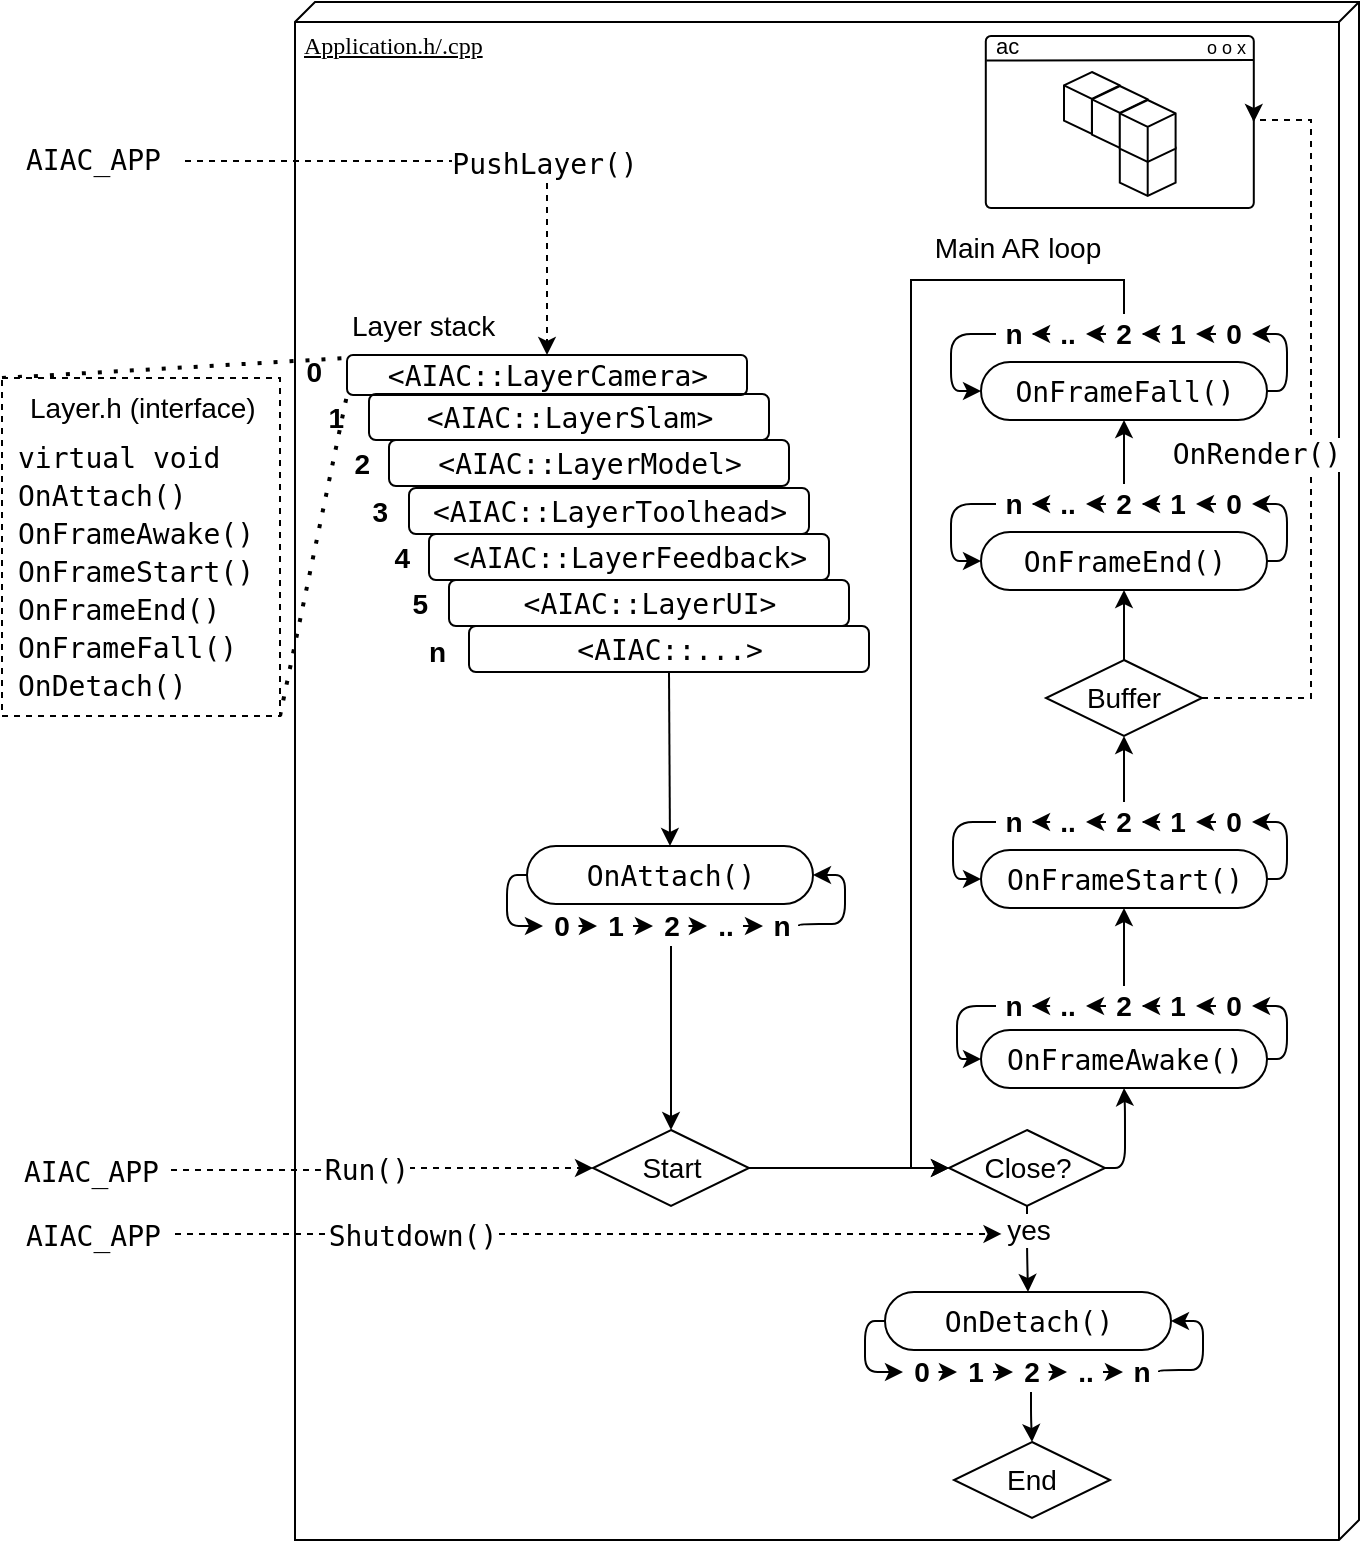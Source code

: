 <mxfile scale="1.5" border="0">
    <diagram name="Page-1" id="5f0bae14-7c28-e335-631c-24af17079c00">
        <mxGraphModel dx="451" dy="1039" grid="0" gridSize="10" guides="1" tooltips="1" connect="1" arrows="1" fold="1" page="1" pageScale="1" pageWidth="1100" pageHeight="850" background="none" math="0" shadow="0">
            <root>
                <mxCell id="0"/>
                <mxCell id="1" parent="0"/>
                <mxCell id="277" value="Application.h/.cpp" style="verticalAlign=top;align=left;spacingTop=8;spacingLeft=2;spacingRight=12;shape=cube;size=10;direction=south;fontStyle=4;html=1;rounded=0;shadow=0;comic=0;labelBackgroundColor=none;strokeWidth=1;fontFamily=Verdana;fontSize=12;fillColor=none;fontColor=default;" vertex="1" parent="1">
                    <mxGeometry x="171.5" y="30" width="532" height="769" as="geometry"/>
                </mxCell>
                <mxCell id="9" value="&lt;div style=&quot;font-family: &amp;quot;Droid Sans Mono&amp;quot;, &amp;quot;monospace&amp;quot;, monospace, &amp;quot;UbuntuMono Nerd Font&amp;quot;, Consolas, &amp;quot;Courier New&amp;quot;, monospace; font-weight: normal; font-size: 14px; line-height: 19px;&quot;&gt;&lt;div style=&quot;&quot;&gt;&lt;span style=&quot;&quot;&gt;AIAC_APP&lt;/span&gt;&lt;/div&gt;&lt;/div&gt;" style="text;whiteSpace=wrap;html=1;fontColor=default;" parent="1" vertex="1">
                    <mxGeometry x="34.5" y="93" width="82" height="33" as="geometry"/>
                </mxCell>
                <mxCell id="11" value="&lt;div style=&quot;font-family: &amp;quot;Droid Sans Mono&amp;quot;, &amp;quot;monospace&amp;quot;, monospace, &amp;quot;UbuntuMono Nerd Font&amp;quot;, Consolas, &amp;quot;Courier New&amp;quot;, monospace; font-weight: normal; font-size: 14px; line-height: 19px;&quot;&gt;&lt;div style=&quot;&quot;&gt;&lt;span style=&quot;&quot;&gt;AIAC_APP&lt;/span&gt;&lt;br&gt;&lt;/div&gt;&lt;/div&gt;" style="text;whiteSpace=wrap;html=1;fontColor=default;" parent="1" vertex="1">
                    <mxGeometry x="33.5" y="599" width="76" height="30" as="geometry"/>
                </mxCell>
                <mxCell id="42" style="edgeStyle=orthogonalEdgeStyle;rounded=0;orthogonalLoop=1;jettySize=auto;html=1;fontFamily=Helvetica;dashed=1;entryX=0.5;entryY=0;entryDx=0;entryDy=0;exitX=1;exitY=0.5;exitDx=0;exitDy=0;fontColor=default;" parent="1" source="9" target="Yd_eNHJwnQrQ7IlIZhB5-1" edge="1">
                    <mxGeometry relative="1" as="geometry">
                        <mxPoint x="244.5" y="130" as="sourcePoint"/>
                        <mxPoint x="389.5" y="178" as="targetPoint"/>
                    </mxGeometry>
                </mxCell>
                <mxCell id="43" value="&lt;span style=&quot;font-family: &amp;quot;Droid Sans Mono&amp;quot;, &amp;quot;monospace&amp;quot;, monospace, &amp;quot;UbuntuMono Nerd Font&amp;quot;, Consolas, &amp;quot;Courier New&amp;quot;, monospace; font-size: 14px; text-align: left;&quot;&gt;PushLayer()&lt;/span&gt;" style="edgeLabel;html=1;align=center;verticalAlign=middle;resizable=0;points=[];fontFamily=Helvetica;labelBackgroundColor=#FFFFFF;fontColor=#000000;" parent="42" vertex="1" connectable="0">
                    <mxGeometry x="-0.05" y="-1" relative="1" as="geometry">
                        <mxPoint x="47" as="offset"/>
                    </mxGeometry>
                </mxCell>
                <mxCell id="81" style="edgeStyle=orthogonalEdgeStyle;rounded=0;orthogonalLoop=1;jettySize=auto;html=1;fontFamily=Helvetica;dashed=1;exitX=1;exitY=0.5;exitDx=0;exitDy=0;entryX=0;entryY=0.5;entryDx=0;entryDy=0;fontColor=default;" parent="1" source="11" edge="1" target="121">
                    <mxGeometry relative="1" as="geometry">
                        <mxPoint x="236.45" y="587" as="sourcePoint"/>
                        <mxPoint x="372.5" y="615" as="targetPoint"/>
                    </mxGeometry>
                </mxCell>
                <mxCell id="82" value="&lt;span style=&quot;font-family: &amp;quot;Droid Sans Mono&amp;quot;, &amp;quot;monospace&amp;quot;, monospace, &amp;quot;UbuntuMono Nerd Font&amp;quot;, Consolas, &amp;quot;Courier New&amp;quot;, monospace; font-size: 14px; text-align: left;&quot;&gt;Run()&lt;/span&gt;" style="edgeLabel;html=1;align=center;verticalAlign=middle;resizable=0;points=[];fontFamily=Helvetica;labelBackgroundColor=#FFFFFF;fontColor=#000000;" parent="81" vertex="1" connectable="0">
                    <mxGeometry x="-0.05" y="-1" relative="1" as="geometry">
                        <mxPoint x="-3" y="-1" as="offset"/>
                    </mxGeometry>
                </mxCell>
                <mxCell id="85" value="&lt;font style=&quot;font-size: 14px;&quot;&gt;Main AR loop&lt;/font&gt;" style="text;html=1;strokeColor=none;fillColor=none;align=center;verticalAlign=middle;whiteSpace=wrap;rounded=0;fontSize=13;fontColor=default;" parent="1" vertex="1">
                    <mxGeometry x="479.5" y="136" width="106" height="33" as="geometry"/>
                </mxCell>
                <mxCell id="Yd_eNHJwnQrQ7IlIZhB5-1" value="&lt;div data-darkreader-inline-bgcolor=&quot;&quot; data-darkreader-inline-color=&quot;&quot; style=&quot;font-family: &amp;quot;Droid Sans Mono&amp;quot;, &amp;quot;monospace&amp;quot;, monospace, &amp;quot;UbuntuMono Nerd Font&amp;quot;, Consolas, &amp;quot;Courier New&amp;quot;, monospace; font-weight: normal; font-size: 14px; line-height: 19px; --darkreader-inline-color: #d7d4cf; --darkreader-inline-bgcolor: #1d2125;&quot;&gt;&lt;div style=&quot;&quot;&gt;&lt;div style=&quot;line-height: 19px;&quot;&gt;&lt;span style=&quot;&quot;&gt;&amp;lt;&lt;/span&gt;&lt;span style=&quot;&quot;&gt;AIAC&lt;/span&gt;::LayerCamera&lt;span style=&quot;&quot;&gt;&amp;gt;&lt;/span&gt;&lt;/div&gt;&lt;/div&gt;&lt;/div&gt;" style="rounded=1;whiteSpace=wrap;html=1;fillColor=none;labelBackgroundColor=none;fontColor=default;" parent="1" vertex="1">
                    <mxGeometry x="197.5" y="206.5" width="200" height="20" as="geometry"/>
                </mxCell>
                <mxCell id="3" value="&lt;div data-darkreader-inline-bgcolor=&quot;&quot; data-darkreader-inline-color=&quot;&quot; style=&quot;font-family: &amp;quot;Droid Sans Mono&amp;quot;, &amp;quot;monospace&amp;quot;, monospace, &amp;quot;UbuntuMono Nerd Font&amp;quot;, Consolas, &amp;quot;Courier New&amp;quot;, monospace; font-weight: normal; font-size: 14px; line-height: 19px; --darkreader-inline-color: #d7d4cf; --darkreader-inline-bgcolor: #1d2125;&quot;&gt;&lt;div style=&quot;&quot;&gt;&lt;div style=&quot;line-height: 19px;&quot;&gt;&lt;span style=&quot;&quot;&gt;&amp;lt;&lt;/span&gt;&lt;span style=&quot;&quot;&gt;AIAC&lt;/span&gt;::LayerSlam&lt;span style=&quot;&quot;&gt;&amp;gt;&lt;/span&gt;&lt;/div&gt;&lt;/div&gt;&lt;/div&gt;" style="rounded=1;whiteSpace=wrap;html=1;fillColor=none;labelBackgroundColor=none;fontColor=default;" parent="1" vertex="1">
                    <mxGeometry x="208.5" y="226" width="200" height="23" as="geometry"/>
                </mxCell>
                <mxCell id="4" value="&lt;div data-darkreader-inline-bgcolor=&quot;&quot; data-darkreader-inline-color=&quot;&quot; style=&quot;font-family: &amp;quot;Droid Sans Mono&amp;quot;, &amp;quot;monospace&amp;quot;, monospace, &amp;quot;UbuntuMono Nerd Font&amp;quot;, Consolas, &amp;quot;Courier New&amp;quot;, monospace; font-weight: normal; font-size: 14px; line-height: 19px; --darkreader-inline-color: #d7d4cf; --darkreader-inline-bgcolor: #1d2125;&quot;&gt;&lt;div style=&quot;&quot;&gt;&lt;div style=&quot;line-height: 19px;&quot;&gt;&lt;span style=&quot;&quot;&gt;&amp;lt;&lt;/span&gt;&lt;span style=&quot;&quot;&gt;AIAC&lt;/span&gt;::LayerModel&lt;span style=&quot;&quot;&gt;&amp;gt;&lt;/span&gt;&lt;/div&gt;&lt;/div&gt;&lt;/div&gt;" style="rounded=1;whiteSpace=wrap;html=1;fillColor=none;labelBackgroundColor=none;fontColor=default;" parent="1" vertex="1">
                    <mxGeometry x="218.5" y="249" width="200" height="23" as="geometry"/>
                </mxCell>
                <mxCell id="5" value="&lt;div data-darkreader-inline-bgcolor=&quot;&quot; data-darkreader-inline-color=&quot;&quot; style=&quot;font-family: &amp;quot;Droid Sans Mono&amp;quot;, &amp;quot;monospace&amp;quot;, monospace, &amp;quot;UbuntuMono Nerd Font&amp;quot;, Consolas, &amp;quot;Courier New&amp;quot;, monospace; font-weight: normal; font-size: 14px; line-height: 19px; --darkreader-inline-color: #d7d4cf; --darkreader-inline-bgcolor: #1d2125;&quot;&gt;&lt;div style=&quot;&quot;&gt;&lt;div style=&quot;line-height: 19px;&quot;&gt;&lt;span style=&quot;&quot;&gt;&amp;lt;&lt;/span&gt;&lt;span style=&quot;&quot;&gt;AIAC&lt;/span&gt;::LayerToolhead&lt;span style=&quot;&quot;&gt;&amp;gt;&lt;/span&gt;&lt;/div&gt;&lt;/div&gt;&lt;/div&gt;" style="rounded=1;whiteSpace=wrap;html=1;fillColor=none;labelBackgroundColor=none;fontColor=default;" parent="1" vertex="1">
                    <mxGeometry x="228.5" y="273" width="200" height="23" as="geometry"/>
                </mxCell>
                <mxCell id="6" value="&lt;div data-darkreader-inline-bgcolor=&quot;&quot; data-darkreader-inline-color=&quot;&quot; style=&quot;font-family: &amp;quot;Droid Sans Mono&amp;quot;, &amp;quot;monospace&amp;quot;, monospace, &amp;quot;UbuntuMono Nerd Font&amp;quot;, Consolas, &amp;quot;Courier New&amp;quot;, monospace; font-weight: normal; font-size: 14px; line-height: 19px; --darkreader-inline-color: #d7d4cf; --darkreader-inline-bgcolor: #1d2125;&quot;&gt;&lt;div style=&quot;&quot;&gt;&lt;div style=&quot;line-height: 19px;&quot;&gt;&lt;span style=&quot;&quot;&gt;&amp;lt;&lt;/span&gt;&lt;span style=&quot;&quot;&gt;AIAC&lt;/span&gt;::LayerFeedback&lt;span style=&quot;&quot;&gt;&amp;gt;&lt;/span&gt;&lt;/div&gt;&lt;/div&gt;&lt;/div&gt;" style="rounded=1;whiteSpace=wrap;html=1;fillColor=none;labelBackgroundColor=none;fontColor=default;" parent="1" vertex="1">
                    <mxGeometry x="238.5" y="296" width="200" height="23" as="geometry"/>
                </mxCell>
                <mxCell id="7" value="&lt;div data-darkreader-inline-bgcolor=&quot;&quot; data-darkreader-inline-color=&quot;&quot; style=&quot;font-family: &amp;quot;Droid Sans Mono&amp;quot;, &amp;quot;monospace&amp;quot;, monospace, &amp;quot;UbuntuMono Nerd Font&amp;quot;, Consolas, &amp;quot;Courier New&amp;quot;, monospace; font-weight: normal; font-size: 14px; line-height: 19px; --darkreader-inline-color: #d7d4cf; --darkreader-inline-bgcolor: #1d2125;&quot;&gt;&lt;div style=&quot;&quot;&gt;&lt;div style=&quot;line-height: 19px;&quot;&gt;&lt;span style=&quot;&quot;&gt;&amp;lt;&lt;/span&gt;&lt;span style=&quot;&quot;&gt;AIAC&lt;/span&gt;::LayerUI&lt;span style=&quot;&quot;&gt;&amp;gt;&lt;/span&gt;&lt;/div&gt;&lt;/div&gt;&lt;/div&gt;" style="rounded=1;whiteSpace=wrap;html=1;fillColor=none;labelBackgroundColor=none;fontColor=default;" parent="1" vertex="1">
                    <mxGeometry x="248.5" y="319" width="200" height="23" as="geometry"/>
                </mxCell>
                <mxCell id="8" value="&lt;div data-darkreader-inline-bgcolor=&quot;&quot; data-darkreader-inline-color=&quot;&quot; style=&quot;font-family: &amp;quot;Droid Sans Mono&amp;quot;, &amp;quot;monospace&amp;quot;, monospace, &amp;quot;UbuntuMono Nerd Font&amp;quot;, Consolas, &amp;quot;Courier New&amp;quot;, monospace; font-weight: normal; font-size: 14px; line-height: 19px; --darkreader-inline-color: #d7d4cf; --darkreader-inline-bgcolor: #1d2125;&quot;&gt;&lt;div style=&quot;&quot;&gt;&lt;div style=&quot;line-height: 19px;&quot;&gt;&lt;span style=&quot;&quot;&gt;&amp;lt;&lt;/span&gt;&lt;span style=&quot;&quot;&gt;AIAC&lt;/span&gt;::...&lt;span style=&quot;&quot;&gt;&amp;gt;&lt;/span&gt;&lt;/div&gt;&lt;/div&gt;&lt;/div&gt;" style="rounded=1;whiteSpace=wrap;html=1;fillColor=none;labelBackgroundColor=none;fontColor=default;" parent="1" vertex="1">
                    <mxGeometry x="258.5" y="342" width="200" height="23" as="geometry"/>
                </mxCell>
                <mxCell id="92" value="" style="group;fontColor=default;" parent="1" vertex="1" connectable="0">
                    <mxGeometry x="516.9" y="45" width="140.6" height="88" as="geometry"/>
                </mxCell>
                <mxCell id="30" value="" style="rounded=1;whiteSpace=wrap;html=1;arcSize=3;fillColor=none;container=0;fontColor=default;" parent="92" vertex="1">
                    <mxGeometry y="2" width="134" height="86" as="geometry"/>
                </mxCell>
                <mxCell id="31" value="&lt;span style=&quot;font-weight: normal;&quot;&gt;&lt;font style=&quot;font-size: 9px;&quot;&gt;&amp;nbsp;o o x&lt;/font&gt;&lt;/span&gt;" style="text;html=1;strokeColor=none;fillColor=none;align=left;verticalAlign=middle;whiteSpace=wrap;rounded=0;fontSize=10;container=0;fontStyle=1;fontColor=default;" parent="92" vertex="1">
                    <mxGeometry x="106" y="1" width="34.6" height="12" as="geometry"/>
                </mxCell>
                <mxCell id="36" value="&lt;font style=&quot;font-size: 11px;&quot;&gt;ac&lt;/font&gt;" style="text;html=1;strokeColor=none;fillColor=none;align=left;verticalAlign=middle;whiteSpace=wrap;rounded=0;fontSize=12;container=0;fontColor=default;" parent="92" vertex="1">
                    <mxGeometry x="3" width="60" height="13" as="geometry"/>
                </mxCell>
                <mxCell id="88" value="" style="group;fontColor=default;" parent="92" vertex="1" connectable="0">
                    <mxGeometry x="39.1" y="20" width="55.8" height="62" as="geometry"/>
                </mxCell>
                <mxCell id="32" value="" style="html=1;whiteSpace=wrap;shape=isoCube2;backgroundOutline=1;isoAngle=15;fontSize=11;container=0;fontColor=default;" parent="88" vertex="1">
                    <mxGeometry width="27.9" height="31" as="geometry"/>
                </mxCell>
                <mxCell id="33" value="" style="html=1;whiteSpace=wrap;shape=isoCube2;backgroundOutline=1;isoAngle=15;fontSize=11;container=0;fontColor=default;" parent="88" vertex="1">
                    <mxGeometry x="27.9" y="31" width="27.9" height="31" as="geometry"/>
                </mxCell>
                <mxCell id="35" value="" style="html=1;whiteSpace=wrap;shape=isoCube2;backgroundOutline=1;isoAngle=15;fontSize=11;container=0;fontColor=default;" parent="88" vertex="1">
                    <mxGeometry x="14" y="7" width="27.9" height="31" as="geometry"/>
                </mxCell>
                <mxCell id="34" value="" style="html=1;whiteSpace=wrap;shape=isoCube2;backgroundOutline=1;isoAngle=15;fontSize=11;container=0;fontColor=default;" parent="88" vertex="1">
                    <mxGeometry x="27.9" y="14" width="27.9" height="31" as="geometry"/>
                </mxCell>
                <mxCell id="89" value="" style="endArrow=none;html=1;fontSize=14;fontColor=default;curved=1;entryX=0.002;entryY=0.131;entryDx=0;entryDy=0;entryPerimeter=0;" parent="92" edge="1">
                    <mxGeometry width="50" height="50" relative="1" as="geometry">
                        <mxPoint x="134" y="14" as="sourcePoint"/>
                        <mxPoint x="0.268" y="14.266" as="targetPoint"/>
                    </mxGeometry>
                </mxCell>
                <mxCell id="93" style="edgeStyle=orthogonalEdgeStyle;rounded=0;orthogonalLoop=1;jettySize=auto;html=1;fontFamily=Helvetica;dashed=1;entryX=1;entryY=0.5;entryDx=0;entryDy=0;exitX=1;exitY=0.5;exitDx=0;exitDy=0;fontColor=default;" parent="1" target="30" edge="1" source="201">
                    <mxGeometry relative="1" as="geometry">
                        <mxPoint x="627.5" y="400" as="sourcePoint"/>
                        <mxPoint x="494.9" y="46" as="targetPoint"/>
                        <Array as="points">
                            <mxPoint x="679.5" y="378"/>
                            <mxPoint x="679.5" y="89"/>
                        </Array>
                    </mxGeometry>
                </mxCell>
                <mxCell id="94" value="&lt;span style=&quot;font-family: &amp;quot;Droid Sans Mono&amp;quot;, &amp;quot;monospace&amp;quot;, monospace, &amp;quot;UbuntuMono Nerd Font&amp;quot;, Consolas, &amp;quot;Courier New&amp;quot;, monospace; font-size: 14px; text-align: left;&quot;&gt;OnRender()&lt;/span&gt;" style="edgeLabel;html=1;align=center;verticalAlign=middle;resizable=0;points=[];fontFamily=Helvetica;labelBackgroundColor=#FFFFFF;fontColor=#000000;" parent="93" vertex="1" connectable="0">
                    <mxGeometry x="-0.05" y="-1" relative="1" as="geometry">
                        <mxPoint x="-29" as="offset"/>
                    </mxGeometry>
                </mxCell>
                <mxCell id="95" value="&lt;font style=&quot;font-size: 14px;&quot;&gt;Layer stack&lt;/font&gt;" style="text;html=1;strokeColor=none;fillColor=none;align=left;verticalAlign=middle;whiteSpace=wrap;rounded=0;fontSize=13;fontColor=default;" parent="1" vertex="1">
                    <mxGeometry x="197.5" y="175" width="116" height="33" as="geometry"/>
                </mxCell>
                <mxCell id="105" style="edgeStyle=orthogonalEdgeStyle;rounded=0;orthogonalLoop=1;jettySize=auto;html=1;fontFamily=Helvetica;dashed=1;exitX=1;exitY=0.5;exitDx=0;exitDy=0;entryX=0.801;entryY=0.336;entryDx=0;entryDy=0;entryPerimeter=0;fontColor=default;" parent="1" source="110" edge="1" target="277">
                    <mxGeometry relative="1" as="geometry">
                        <mxPoint x="536.5" y="618" as="sourcePoint"/>
                        <mxPoint x="161" y="646" as="targetPoint"/>
                        <Array as="points"/>
                    </mxGeometry>
                </mxCell>
                <mxCell id="106" value="&lt;span style=&quot;font-family: &amp;quot;Droid Sans Mono&amp;quot;, &amp;quot;monospace&amp;quot;, monospace, &amp;quot;UbuntuMono Nerd Font&amp;quot;, Consolas, &amp;quot;Courier New&amp;quot;, monospace; font-size: 14px; text-align: left;&quot;&gt;Shutdown()&lt;/span&gt;" style="edgeLabel;html=1;align=center;verticalAlign=middle;resizable=0;points=[];fontFamily=Helvetica;labelBackgroundColor=#FFFFFF;fontColor=#000000;" parent="105" vertex="1" connectable="0">
                    <mxGeometry x="-0.05" y="-1" relative="1" as="geometry">
                        <mxPoint x="-78" as="offset"/>
                    </mxGeometry>
                </mxCell>
                <mxCell id="110" value="&lt;div style=&quot;font-family: &amp;quot;Droid Sans Mono&amp;quot;, &amp;quot;monospace&amp;quot;, monospace, &amp;quot;UbuntuMono Nerd Font&amp;quot;, Consolas, &amp;quot;Courier New&amp;quot;, monospace; font-weight: normal; font-size: 14px; line-height: 19px;&quot;&gt;&lt;div style=&quot;&quot;&gt;&lt;span style=&quot;&quot;&gt;AIAC_APP&lt;/span&gt;&lt;/div&gt;&lt;/div&gt;" style="text;whiteSpace=wrap;html=1;fontColor=default;" parent="1" vertex="1">
                    <mxGeometry x="34.5" y="631" width="77" height="30" as="geometry"/>
                </mxCell>
                <mxCell id="120" value="" style="endArrow=classic;html=1;fontSize=14;exitX=1;exitY=0.5;exitDx=0;exitDy=0;startArrow=none;entryX=0;entryY=0.5;entryDx=0;entryDy=0;fontColor=default;" edge="1" parent="1" source="121" target="271">
                    <mxGeometry width="50" height="50" relative="1" as="geometry">
                        <mxPoint x="319.5" y="565" as="sourcePoint"/>
                        <mxPoint x="512.5" y="613" as="targetPoint"/>
                        <Array as="points"/>
                    </mxGeometry>
                </mxCell>
                <mxCell id="121" value="Start" style="rhombus;whiteSpace=wrap;html=1;labelBackgroundColor=none;fontSize=14;fontColor=default;" vertex="1" parent="1">
                    <mxGeometry x="320.5" y="594" width="78" height="38" as="geometry"/>
                </mxCell>
                <mxCell id="123" value="&lt;font style=&quot;font-size: 14px;&quot;&gt;0&lt;/font&gt;" style="text;html=1;strokeColor=none;fillColor=none;align=right;verticalAlign=middle;whiteSpace=wrap;rounded=0;fontSize=13;fontStyle=1;fontColor=default;" vertex="1" parent="1">
                    <mxGeometry x="157.5" y="205" width="29" height="20" as="geometry"/>
                </mxCell>
                <mxCell id="124" value="&lt;font style=&quot;font-size: 14px;&quot;&gt;1&lt;/font&gt;" style="text;html=1;strokeColor=none;fillColor=none;align=right;verticalAlign=middle;whiteSpace=wrap;rounded=0;fontSize=13;fontStyle=1;fontColor=default;" vertex="1" parent="1">
                    <mxGeometry x="169" y="227.5" width="29" height="20" as="geometry"/>
                </mxCell>
                <mxCell id="125" value="&lt;font style=&quot;font-size: 14px;&quot;&gt;2&lt;/font&gt;" style="text;html=1;strokeColor=none;fillColor=none;align=right;verticalAlign=middle;whiteSpace=wrap;rounded=0;fontSize=13;fontStyle=1;fontColor=default;" vertex="1" parent="1">
                    <mxGeometry x="181.5" y="250.5" width="29" height="20" as="geometry"/>
                </mxCell>
                <mxCell id="126" value="&lt;font style=&quot;font-size: 14px;&quot;&gt;3&lt;/font&gt;" style="text;html=1;strokeColor=none;fillColor=none;align=right;verticalAlign=middle;whiteSpace=wrap;rounded=0;fontSize=13;fontStyle=1;fontColor=default;" vertex="1" parent="1">
                    <mxGeometry x="191" y="274.5" width="29" height="20" as="geometry"/>
                </mxCell>
                <mxCell id="127" value="&lt;font style=&quot;font-size: 14px;&quot;&gt;4&lt;/font&gt;" style="text;html=1;strokeColor=none;fillColor=none;align=right;verticalAlign=middle;whiteSpace=wrap;rounded=0;fontSize=13;fontStyle=1;fontColor=default;" vertex="1" parent="1">
                    <mxGeometry x="201.5" y="297.5" width="29" height="20" as="geometry"/>
                </mxCell>
                <mxCell id="128" value="&lt;font style=&quot;font-size: 14px;&quot;&gt;5&lt;/font&gt;" style="text;html=1;strokeColor=none;fillColor=none;align=right;verticalAlign=middle;whiteSpace=wrap;rounded=0;fontSize=13;fontStyle=1;fontColor=default;" vertex="1" parent="1">
                    <mxGeometry x="210.5" y="320.5" width="29" height="20" as="geometry"/>
                </mxCell>
                <mxCell id="129" value="&lt;font style=&quot;font-size: 14px;&quot;&gt;n&lt;/font&gt;" style="text;html=1;strokeColor=none;fillColor=none;align=right;verticalAlign=middle;whiteSpace=wrap;rounded=0;fontSize=13;fontStyle=1;fontColor=default;" vertex="1" parent="1">
                    <mxGeometry x="220" y="345" width="29" height="20" as="geometry"/>
                </mxCell>
                <mxCell id="132" value="" style="endArrow=none;dashed=1;html=1;dashPattern=1 3;strokeWidth=2;fontSize=14;fontColor=default;entryX=0;entryY=1;entryDx=0;entryDy=0;exitX=0;exitY=0;exitDx=0;exitDy=0;" edge="1" parent="1" source="117" target="95">
                    <mxGeometry width="50" height="50" relative="1" as="geometry">
                        <mxPoint x="165.5" y="369" as="sourcePoint"/>
                        <mxPoint x="168.5" y="473" as="targetPoint"/>
                    </mxGeometry>
                </mxCell>
                <mxCell id="133" value="" style="endArrow=none;dashed=1;html=1;dashPattern=1 3;strokeWidth=2;fontSize=14;fontColor=default;entryX=0;entryY=1;entryDx=0;entryDy=0;exitX=1;exitY=1;exitDx=0;exitDy=0;" edge="1" parent="1" source="117" target="Yd_eNHJwnQrQ7IlIZhB5-1">
                    <mxGeometry width="50" height="50" relative="1" as="geometry">
                        <mxPoint x="175.5" y="379" as="sourcePoint"/>
                        <mxPoint x="207.5" y="231.5" as="targetPoint"/>
                    </mxGeometry>
                </mxCell>
                <mxCell id="189" value="" style="endArrow=classic;html=1;fontSize=14;fontColor=default;exitX=0.5;exitY=1;exitDx=0;exitDy=0;entryX=0.5;entryY=0;entryDx=0;entryDy=0;" edge="1" parent="1" source="8" target="107">
                    <mxGeometry width="50" height="50" relative="1" as="geometry">
                        <mxPoint x="164.5" y="528" as="sourcePoint"/>
                        <mxPoint x="214.5" y="478" as="targetPoint"/>
                    </mxGeometry>
                </mxCell>
                <mxCell id="190" value="" style="endArrow=classic;html=1;fontSize=14;fontColor=default;exitX=0.5;exitY=1;exitDx=0;exitDy=0;entryX=0.5;entryY=0;entryDx=0;entryDy=0;" edge="1" parent="1" source="138" target="121">
                    <mxGeometry width="50" height="50" relative="1" as="geometry">
                        <mxPoint x="358.66" y="459" as="sourcePoint"/>
                        <mxPoint x="359.16" y="497" as="targetPoint"/>
                    </mxGeometry>
                </mxCell>
                <mxCell id="202" style="edgeStyle=orthogonalEdgeStyle;rounded=0;orthogonalLoop=1;jettySize=auto;html=1;fontFamily=Helvetica;exitX=0.5;exitY=0;exitDx=0;exitDy=0;entryX=0;entryY=0.5;entryDx=0;entryDy=0;fontColor=default;" edge="1" parent="1" source="240" target="271">
                    <mxGeometry relative="1" as="geometry">
                        <Array as="points">
                            <mxPoint x="586.5" y="169"/>
                            <mxPoint x="479.5" y="169"/>
                            <mxPoint x="479.5" y="613"/>
                        </Array>
                        <mxPoint x="688" y="3.048" as="sourcePoint"/>
                        <mxPoint x="624.5" y="494" as="targetPoint"/>
                    </mxGeometry>
                </mxCell>
                <mxCell id="258" style="edgeStyle=orthogonalEdgeStyle;html=1;entryX=0;entryY=0.5;entryDx=0;entryDy=0;fontSize=14;fontColor=default;exitX=0;exitY=0.5;exitDx=0;exitDy=0;" edge="1" parent="1" source="259" target="262">
                    <mxGeometry relative="1" as="geometry"/>
                </mxCell>
                <mxCell id="259" value="&lt;span style=&quot;text-align: left; font-family: &amp;quot;Droid Sans Mono&amp;quot;, &amp;quot;monospace&amp;quot;, monospace, &amp;quot;UbuntuMono Nerd Font&amp;quot;, Consolas, &amp;quot;Courier New&amp;quot;, monospace; font-size: 14px;&quot;&gt;OnDetach&lt;/span&gt;&lt;span style=&quot;text-align: left; font-family: &amp;quot;Droid Sans Mono&amp;quot;, &amp;quot;monospace&amp;quot;, monospace, &amp;quot;UbuntuMono Nerd Font&amp;quot;, Consolas, &amp;quot;Courier New&amp;quot;, monospace; font-size: 14px;&quot;&gt;()&lt;/span&gt;" style="rounded=1;whiteSpace=wrap;html=1;verticalAlign=top;arcSize=50;fontColor=default;" vertex="1" parent="1">
                    <mxGeometry x="466.5" y="675" width="143" height="29" as="geometry"/>
                </mxCell>
                <mxCell id="260" style="edgeStyle=orthogonalEdgeStyle;html=1;entryX=1;entryY=0.5;entryDx=0;entryDy=0;fontSize=14;fontColor=default;exitX=1;exitY=0.5;exitDx=0;exitDy=0;" edge="1" parent="1" source="269" target="259">
                    <mxGeometry relative="1" as="geometry">
                        <Array as="points">
                            <mxPoint x="625.5" y="714"/>
                            <mxPoint x="625.5" y="689"/>
                        </Array>
                    </mxGeometry>
                </mxCell>
                <mxCell id="261" value="" style="group;fontColor=default;" vertex="1" connectable="0" parent="1">
                    <mxGeometry x="475.5" y="705" width="128" height="20" as="geometry"/>
                </mxCell>
                <mxCell id="262" value="&lt;font style=&quot;font-size: 14px;&quot;&gt;0&lt;/font&gt;" style="text;html=1;strokeColor=none;fillColor=none;align=center;verticalAlign=middle;whiteSpace=wrap;rounded=0;fontSize=13;fontStyle=1;fontColor=default;" vertex="1" parent="261">
                    <mxGeometry width="18" height="20" as="geometry"/>
                </mxCell>
                <mxCell id="263" value="&lt;font style=&quot;font-size: 14px;&quot;&gt;1&lt;/font&gt;" style="text;html=1;strokeColor=none;fillColor=none;align=center;verticalAlign=middle;whiteSpace=wrap;rounded=0;fontSize=13;fontStyle=1;fontColor=default;" vertex="1" parent="261">
                    <mxGeometry x="27" width="18" height="20" as="geometry"/>
                </mxCell>
                <mxCell id="264" style="edgeStyle=orthogonalEdgeStyle;html=1;fontSize=14;fontColor=default;" edge="1" parent="261" source="262" target="263">
                    <mxGeometry relative="1" as="geometry"/>
                </mxCell>
                <mxCell id="265" value="&lt;font style=&quot;font-size: 14px;&quot;&gt;2&lt;/font&gt;" style="text;html=1;strokeColor=none;fillColor=none;align=center;verticalAlign=middle;whiteSpace=wrap;rounded=0;fontSize=13;fontStyle=1;fontColor=default;" vertex="1" parent="261">
                    <mxGeometry x="55" width="18" height="20" as="geometry"/>
                </mxCell>
                <mxCell id="266" style="edgeStyle=orthogonalEdgeStyle;html=1;fontSize=14;fontColor=default;" edge="1" parent="261" source="263" target="265">
                    <mxGeometry relative="1" as="geometry"/>
                </mxCell>
                <mxCell id="267" value="&lt;font style=&quot;font-size: 14px;&quot;&gt;..&lt;/font&gt;" style="text;html=1;strokeColor=none;fillColor=none;align=center;verticalAlign=middle;whiteSpace=wrap;rounded=0;fontSize=13;fontStyle=1;fontColor=default;" vertex="1" parent="261">
                    <mxGeometry x="82" width="18" height="20" as="geometry"/>
                </mxCell>
                <mxCell id="268" style="edgeStyle=orthogonalEdgeStyle;html=1;fontSize=14;fontColor=default;" edge="1" parent="261" source="265" target="267">
                    <mxGeometry relative="1" as="geometry"/>
                </mxCell>
                <mxCell id="269" value="&lt;font style=&quot;font-size: 14px;&quot;&gt;n&lt;/font&gt;" style="text;html=1;strokeColor=none;fillColor=none;align=center;verticalAlign=middle;whiteSpace=wrap;rounded=0;fontSize=13;fontStyle=1;fontColor=default;" vertex="1" parent="261">
                    <mxGeometry x="110" width="18" height="20" as="geometry"/>
                </mxCell>
                <mxCell id="270" style="edgeStyle=orthogonalEdgeStyle;html=1;fontSize=14;fontColor=default;" edge="1" parent="261" source="267" target="269">
                    <mxGeometry relative="1" as="geometry"/>
                </mxCell>
                <mxCell id="274" style="edgeStyle=orthogonalEdgeStyle;html=1;entryX=0.5;entryY=1;entryDx=0;entryDy=0;fontSize=14;fontColor=default;startArrow=none;startFill=0;endArrow=classic;endFill=1;exitX=1;exitY=0.5;exitDx=0;exitDy=0;" edge="1" parent="1" source="271" target="100">
                    <mxGeometry relative="1" as="geometry"/>
                </mxCell>
                <mxCell id="280" style="edgeStyle=orthogonalEdgeStyle;html=1;fontSize=14;fontColor=default;startArrow=none;startFill=0;endArrow=classic;endFill=1;" edge="1" parent="1" source="271" target="259">
                    <mxGeometry relative="1" as="geometry"/>
                </mxCell>
                <mxCell id="282" value="yes" style="edgeLabel;html=1;align=center;verticalAlign=middle;resizable=0;points=[];fontSize=14;fontColor=default;" vertex="1" connectable="0" parent="280">
                    <mxGeometry x="-0.333" relative="1" as="geometry">
                        <mxPoint y="-3" as="offset"/>
                    </mxGeometry>
                </mxCell>
                <mxCell id="271" value="Close?" style="rhombus;whiteSpace=wrap;html=1;labelBackgroundColor=none;fontSize=14;fontColor=default;" vertex="1" parent="1">
                    <mxGeometry x="498.5" y="594" width="78" height="38" as="geometry"/>
                </mxCell>
                <mxCell id="273" value="End" style="rhombus;whiteSpace=wrap;html=1;labelBackgroundColor=none;fontSize=14;fontColor=default;" vertex="1" parent="1">
                    <mxGeometry x="501" y="750" width="78" height="38" as="geometry"/>
                </mxCell>
                <mxCell id="281" style="edgeStyle=orthogonalEdgeStyle;html=1;entryX=0.5;entryY=0;entryDx=0;entryDy=0;fontSize=14;fontColor=default;startArrow=none;startFill=0;endArrow=classic;endFill=1;" edge="1" parent="1" source="265" target="273">
                    <mxGeometry relative="1" as="geometry"/>
                </mxCell>
                <mxCell id="107" value="&lt;span style=&quot;text-align: left; font-family: &amp;quot;Droid Sans Mono&amp;quot;, &amp;quot;monospace&amp;quot;, monospace, &amp;quot;UbuntuMono Nerd Font&amp;quot;, Consolas, &amp;quot;Courier New&amp;quot;, monospace; font-size: 14px;&quot;&gt;OnAttach&lt;/span&gt;&lt;span style=&quot;text-align: left; font-family: &amp;quot;Droid Sans Mono&amp;quot;, &amp;quot;monospace&amp;quot;, monospace, &amp;quot;UbuntuMono Nerd Font&amp;quot;, Consolas, &amp;quot;Courier New&amp;quot;, monospace; font-size: 14px;&quot;&gt;()&lt;/span&gt;" style="rounded=1;whiteSpace=wrap;html=1;verticalAlign=top;arcSize=50;fontColor=default;" parent="1" vertex="1">
                    <mxGeometry x="287.5" y="452" width="143" height="29" as="geometry"/>
                </mxCell>
                <mxCell id="145" style="edgeStyle=orthogonalEdgeStyle;html=1;entryX=1;entryY=0.5;entryDx=0;entryDy=0;fontSize=14;fontColor=default;exitX=1;exitY=0.5;exitDx=0;exitDy=0;" edge="1" parent="1" source="140" target="107">
                    <mxGeometry relative="1" as="geometry">
                        <Array as="points">
                            <mxPoint x="446.5" y="491"/>
                            <mxPoint x="446.5" y="466"/>
                        </Array>
                    </mxGeometry>
                </mxCell>
                <mxCell id="136" style="edgeStyle=orthogonalEdgeStyle;html=1;entryX=0;entryY=0.5;entryDx=0;entryDy=0;fontSize=14;fontColor=default;exitX=0;exitY=0.5;exitDx=0;exitDy=0;" edge="1" parent="1" source="107" target="134">
                    <mxGeometry relative="1" as="geometry"/>
                </mxCell>
                <mxCell id="134" value="&lt;font style=&quot;font-size: 14px;&quot;&gt;0&lt;/font&gt;" style="text;html=1;strokeColor=none;fillColor=none;align=center;verticalAlign=middle;whiteSpace=wrap;rounded=0;fontSize=13;fontStyle=1;fontColor=default;" vertex="1" parent="1">
                    <mxGeometry x="295.5" y="482" width="18" height="20" as="geometry"/>
                </mxCell>
                <mxCell id="137" value="&lt;font style=&quot;font-size: 14px;&quot;&gt;1&lt;/font&gt;" style="text;html=1;strokeColor=none;fillColor=none;align=center;verticalAlign=middle;whiteSpace=wrap;rounded=0;fontSize=13;fontStyle=1;fontColor=default;" vertex="1" parent="1">
                    <mxGeometry x="322.5" y="482" width="18" height="20" as="geometry"/>
                </mxCell>
                <mxCell id="141" style="edgeStyle=orthogonalEdgeStyle;html=1;fontSize=14;fontColor=default;" edge="1" parent="1" source="134" target="137">
                    <mxGeometry relative="1" as="geometry"/>
                </mxCell>
                <mxCell id="138" value="&lt;font style=&quot;font-size: 14px;&quot;&gt;2&lt;/font&gt;" style="text;html=1;strokeColor=none;fillColor=none;align=center;verticalAlign=middle;whiteSpace=wrap;rounded=0;fontSize=13;fontStyle=1;fontColor=default;" vertex="1" parent="1">
                    <mxGeometry x="350.5" y="482" width="18" height="20" as="geometry"/>
                </mxCell>
                <mxCell id="142" style="edgeStyle=orthogonalEdgeStyle;html=1;fontSize=14;fontColor=default;" edge="1" parent="1" source="137" target="138">
                    <mxGeometry relative="1" as="geometry"/>
                </mxCell>
                <mxCell id="139" value="&lt;font style=&quot;font-size: 14px;&quot;&gt;..&lt;/font&gt;" style="text;html=1;strokeColor=none;fillColor=none;align=center;verticalAlign=middle;whiteSpace=wrap;rounded=0;fontSize=13;fontStyle=1;fontColor=default;" vertex="1" parent="1">
                    <mxGeometry x="377.5" y="482" width="18" height="20" as="geometry"/>
                </mxCell>
                <mxCell id="143" style="edgeStyle=orthogonalEdgeStyle;html=1;fontSize=14;fontColor=default;" edge="1" parent="1" source="138" target="139">
                    <mxGeometry relative="1" as="geometry"/>
                </mxCell>
                <mxCell id="140" value="&lt;font style=&quot;font-size: 14px;&quot;&gt;n&lt;/font&gt;" style="text;html=1;strokeColor=none;fillColor=none;align=center;verticalAlign=middle;whiteSpace=wrap;rounded=0;fontSize=13;fontStyle=1;fontColor=default;" vertex="1" parent="1">
                    <mxGeometry x="405.5" y="482" width="18" height="20" as="geometry"/>
                </mxCell>
                <mxCell id="144" style="edgeStyle=orthogonalEdgeStyle;html=1;fontSize=14;fontColor=default;" edge="1" parent="1" source="139" target="140">
                    <mxGeometry relative="1" as="geometry"/>
                </mxCell>
                <mxCell id="117" value="" style="rounded=0;whiteSpace=wrap;html=1;fontSize=14;labelBackgroundColor=none;arcSize=3;dashed=1;fontColor=default;" vertex="1" parent="1">
                    <mxGeometry x="25" y="218" width="139" height="169" as="geometry"/>
                </mxCell>
                <mxCell id="40" value="&lt;div style=&quot;font-family: &amp;quot;Droid Sans Mono&amp;quot;, &amp;quot;monospace&amp;quot;, monospace, &amp;quot;UbuntuMono Nerd Font&amp;quot;, Consolas, &amp;quot;Courier New&amp;quot;, monospace; font-weight: normal; font-size: 14px; line-height: 19px;&quot;&gt;&lt;div style=&quot;&quot;&gt;&lt;span style=&quot;background-color: initial;&quot;&gt;virtual&lt;/span&gt;&lt;span style=&quot;background-color: initial;&quot;&gt; &lt;/span&gt;&lt;span style=&quot;background-color: initial;&quot;&gt;void&lt;/span&gt;&lt;span style=&quot;background-color: initial;&quot;&gt;&lt;font&gt;&amp;nbsp;&lt;/font&gt;&lt;/span&gt;&lt;/div&gt;&lt;div style=&quot;&quot;&gt;&lt;span style=&quot;background-color: initial;&quot;&gt;OnAttach&lt;/span&gt;&lt;span style=&quot;background-color: initial;&quot;&gt;()&lt;/span&gt;&lt;br&gt;&lt;/div&gt;&lt;div style=&quot;&quot;&gt;&lt;span style=&quot;&quot;&gt;OnFrameAwake&lt;/span&gt;&lt;span style=&quot;&quot;&gt;()&lt;/span&gt;&lt;/div&gt;&lt;div style=&quot;&quot;&gt;&lt;span style=&quot;&quot;&gt;OnFrameStart&lt;/span&gt;&lt;span style=&quot;&quot;&gt;()&lt;/span&gt;&lt;/div&gt;&lt;div style=&quot;&quot;&gt;&lt;span style=&quot;&quot;&gt;OnFrameEnd&lt;/span&gt;&lt;span style=&quot;&quot;&gt;()&lt;/span&gt;&lt;/div&gt;&lt;div style=&quot;&quot;&gt;&lt;span style=&quot;&quot;&gt;OnFrameFall&lt;/span&gt;&lt;span style=&quot;&quot;&gt;()&lt;/span&gt;&lt;/div&gt;&lt;div style=&quot;&quot;&gt;&lt;span style=&quot;&quot;&gt;OnDetach&lt;/span&gt;&lt;span style=&quot;&quot;&gt;()&lt;/span&gt;&lt;/div&gt;&lt;/div&gt;" style="text;whiteSpace=wrap;html=1;fontColor=default;" parent="1" vertex="1">
                    <mxGeometry x="31" y="242" width="126" height="131" as="geometry"/>
                </mxCell>
                <mxCell id="77" value="&lt;font style=&quot;font-size: 14px;&quot;&gt;Layer.h (interface)&lt;/font&gt;" style="text;html=1;strokeColor=none;fillColor=none;align=left;verticalAlign=middle;whiteSpace=wrap;rounded=0;fontSize=13;fontColor=default;" parent="1" vertex="1">
                    <mxGeometry x="36.5" y="216" width="116" height="33" as="geometry"/>
                </mxCell>
                <mxCell id="100" value="&lt;span style=&quot;text-align: left; font-family: &amp;quot;Droid Sans Mono&amp;quot;, &amp;quot;monospace&amp;quot;, monospace, &amp;quot;UbuntuMono Nerd Font&amp;quot;, Consolas, &amp;quot;Courier New&amp;quot;, monospace; font-size: 14px;&quot;&gt;OnFrameAwake&lt;/span&gt;&lt;span style=&quot;text-align: left; font-family: &amp;quot;Droid Sans Mono&amp;quot;, &amp;quot;monospace&amp;quot;, monospace, &amp;quot;UbuntuMono Nerd Font&amp;quot;, Consolas, &amp;quot;Courier New&amp;quot;, monospace; font-size: 14px;&quot;&gt;()&lt;/span&gt;" style="rounded=1;whiteSpace=wrap;html=1;verticalAlign=top;arcSize=50;fontColor=default;" parent="1" vertex="1">
                    <mxGeometry x="514.5" y="544" width="143" height="29" as="geometry"/>
                </mxCell>
                <mxCell id="101" value="&lt;span style=&quot;text-align: left; font-family: &amp;quot;Droid Sans Mono&amp;quot;, &amp;quot;monospace&amp;quot;, monospace, &amp;quot;UbuntuMono Nerd Font&amp;quot;, Consolas, &amp;quot;Courier New&amp;quot;, monospace; font-size: 14px;&quot;&gt;OnFrameStart&lt;/span&gt;&lt;span style=&quot;text-align: left; font-family: &amp;quot;Droid Sans Mono&amp;quot;, &amp;quot;monospace&amp;quot;, monospace, &amp;quot;UbuntuMono Nerd Font&amp;quot;, Consolas, &amp;quot;Courier New&amp;quot;, monospace; font-size: 14px;&quot;&gt;()&lt;/span&gt;" style="rounded=1;whiteSpace=wrap;html=1;verticalAlign=top;arcSize=50;fontColor=default;" parent="1" vertex="1">
                    <mxGeometry x="514.5" y="454" width="143" height="29" as="geometry"/>
                </mxCell>
                <mxCell id="102" value="&lt;span style=&quot;text-align: left; font-family: &amp;quot;Droid Sans Mono&amp;quot;, &amp;quot;monospace&amp;quot;, monospace, &amp;quot;UbuntuMono Nerd Font&amp;quot;, Consolas, &amp;quot;Courier New&amp;quot;, monospace; font-size: 14px;&quot;&gt;OnFrameEnd&lt;/span&gt;&lt;span style=&quot;text-align: left; font-family: &amp;quot;Droid Sans Mono&amp;quot;, &amp;quot;monospace&amp;quot;, monospace, &amp;quot;UbuntuMono Nerd Font&amp;quot;, Consolas, &amp;quot;Courier New&amp;quot;, monospace; font-size: 14px;&quot;&gt;()&lt;/span&gt;" style="rounded=1;whiteSpace=wrap;html=1;verticalAlign=top;arcSize=50;fontColor=default;" parent="1" vertex="1">
                    <mxGeometry x="514.5" y="295" width="143" height="29" as="geometry"/>
                </mxCell>
                <mxCell id="103" value="&lt;span style=&quot;text-align: left; font-family: &amp;quot;Droid Sans Mono&amp;quot;, &amp;quot;monospace&amp;quot;, monospace, &amp;quot;UbuntuMono Nerd Font&amp;quot;, Consolas, &amp;quot;Courier New&amp;quot;, monospace; font-size: 14px;&quot;&gt;OnFrameFall&lt;/span&gt;&lt;span style=&quot;text-align: left; font-family: &amp;quot;Droid Sans Mono&amp;quot;, &amp;quot;monospace&amp;quot;, monospace, &amp;quot;UbuntuMono Nerd Font&amp;quot;, Consolas, &amp;quot;Courier New&amp;quot;, monospace; font-size: 14px;&quot;&gt;()&lt;/span&gt;" style="rounded=1;whiteSpace=wrap;html=1;verticalAlign=top;arcSize=50;fontColor=default;" parent="1" vertex="1">
                    <mxGeometry x="514.5" y="210" width="143" height="29" as="geometry"/>
                </mxCell>
                <mxCell id="157" value="" style="group;fontColor=default;" vertex="1" connectable="0" parent="1">
                    <mxGeometry x="522" y="522" width="128" height="20" as="geometry"/>
                </mxCell>
                <mxCell id="158" value="&lt;font style=&quot;font-size: 14px;&quot;&gt;n&lt;/font&gt;" style="text;html=1;strokeColor=none;fillColor=none;align=center;verticalAlign=middle;whiteSpace=wrap;rounded=0;fontSize=13;fontStyle=1;fontColor=default;" vertex="1" parent="157">
                    <mxGeometry width="18" height="20" as="geometry"/>
                </mxCell>
                <mxCell id="159" value="&lt;font style=&quot;font-size: 14px;&quot;&gt;..&lt;/font&gt;" style="text;html=1;strokeColor=none;fillColor=none;align=center;verticalAlign=middle;whiteSpace=wrap;rounded=0;fontSize=13;fontStyle=1;fontColor=default;" vertex="1" parent="157">
                    <mxGeometry x="27" width="18" height="20" as="geometry"/>
                </mxCell>
                <mxCell id="160" style="edgeStyle=orthogonalEdgeStyle;html=1;fontSize=14;fontColor=default;startArrow=classic;startFill=1;endArrow=none;endFill=0;" edge="1" parent="157" source="158" target="159">
                    <mxGeometry relative="1" as="geometry"/>
                </mxCell>
                <mxCell id="161" value="&lt;font style=&quot;font-size: 14px;&quot;&gt;2&lt;/font&gt;" style="text;html=1;strokeColor=none;fillColor=none;align=center;verticalAlign=middle;whiteSpace=wrap;rounded=0;fontSize=13;fontStyle=1;fontColor=default;" vertex="1" parent="157">
                    <mxGeometry x="55" width="18" height="20" as="geometry"/>
                </mxCell>
                <mxCell id="162" style="edgeStyle=orthogonalEdgeStyle;html=1;fontSize=14;fontColor=default;startArrow=classic;startFill=1;endArrow=none;endFill=0;" edge="1" parent="157" source="159" target="161">
                    <mxGeometry relative="1" as="geometry"/>
                </mxCell>
                <mxCell id="163" value="&lt;font style=&quot;font-size: 14px;&quot;&gt;1&lt;/font&gt;" style="text;html=1;strokeColor=none;fillColor=none;align=center;verticalAlign=middle;whiteSpace=wrap;rounded=0;fontSize=13;fontStyle=1;fontColor=default;" vertex="1" parent="157">
                    <mxGeometry x="82" width="18" height="20" as="geometry"/>
                </mxCell>
                <mxCell id="164" style="edgeStyle=orthogonalEdgeStyle;html=1;fontSize=14;fontColor=default;startArrow=classic;startFill=1;endArrow=none;endFill=0;" edge="1" parent="157" source="161" target="163">
                    <mxGeometry relative="1" as="geometry"/>
                </mxCell>
                <mxCell id="165" value="&lt;font style=&quot;font-size: 14px;&quot;&gt;0&lt;/font&gt;" style="text;html=1;strokeColor=none;fillColor=none;align=center;verticalAlign=middle;whiteSpace=wrap;rounded=0;fontSize=13;fontStyle=1;fontColor=default;" vertex="1" parent="157">
                    <mxGeometry x="110" width="18" height="20" as="geometry"/>
                </mxCell>
                <mxCell id="166" style="edgeStyle=orthogonalEdgeStyle;html=1;fontSize=14;fontColor=default;startArrow=classic;startFill=1;endArrow=none;endFill=0;" edge="1" parent="157" source="163" target="165">
                    <mxGeometry relative="1" as="geometry"/>
                </mxCell>
                <mxCell id="214" style="edgeStyle=orthogonalEdgeStyle;html=1;entryX=1;entryY=0.5;entryDx=0;entryDy=0;fontSize=14;fontColor=default;startArrow=none;startFill=0;endArrow=classic;endFill=1;exitX=1;exitY=0.5;exitDx=0;exitDy=0;" edge="1" parent="1" source="100" target="165">
                    <mxGeometry relative="1" as="geometry"/>
                </mxCell>
                <mxCell id="201" value="Buffer" style="rhombus;whiteSpace=wrap;html=1;labelBackgroundColor=none;fontSize=14;fontColor=default;" vertex="1" parent="1">
                    <mxGeometry x="547" y="359" width="78" height="38" as="geometry"/>
                </mxCell>
                <mxCell id="215" style="edgeStyle=orthogonalEdgeStyle;html=1;entryX=0;entryY=0.5;entryDx=0;entryDy=0;fontSize=14;fontColor=default;startArrow=none;startFill=0;endArrow=classic;endFill=1;exitX=0;exitY=0.5;exitDx=0;exitDy=0;" edge="1" parent="1" source="158" target="100">
                    <mxGeometry relative="1" as="geometry">
                        <Array as="points">
                            <mxPoint x="502.5" y="532"/>
                            <mxPoint x="502.5" y="559"/>
                        </Array>
                    </mxGeometry>
                </mxCell>
                <mxCell id="216" value="" style="group;fontColor=default;" vertex="1" connectable="0" parent="1">
                    <mxGeometry x="522" y="430" width="128" height="20" as="geometry"/>
                </mxCell>
                <mxCell id="217" value="&lt;font style=&quot;font-size: 14px;&quot;&gt;n&lt;/font&gt;" style="text;html=1;strokeColor=none;fillColor=none;align=center;verticalAlign=middle;whiteSpace=wrap;rounded=0;fontSize=13;fontStyle=1;fontColor=default;" vertex="1" parent="216">
                    <mxGeometry width="18" height="20" as="geometry"/>
                </mxCell>
                <mxCell id="218" value="&lt;font style=&quot;font-size: 14px;&quot;&gt;..&lt;/font&gt;" style="text;html=1;strokeColor=none;fillColor=none;align=center;verticalAlign=middle;whiteSpace=wrap;rounded=0;fontSize=13;fontStyle=1;fontColor=default;" vertex="1" parent="216">
                    <mxGeometry x="27" width="18" height="20" as="geometry"/>
                </mxCell>
                <mxCell id="219" style="edgeStyle=orthogonalEdgeStyle;html=1;fontSize=14;fontColor=default;startArrow=classic;startFill=1;endArrow=none;endFill=0;" edge="1" parent="216" source="217" target="218">
                    <mxGeometry relative="1" as="geometry"/>
                </mxCell>
                <mxCell id="220" value="&lt;font style=&quot;font-size: 14px;&quot;&gt;2&lt;/font&gt;" style="text;html=1;strokeColor=none;fillColor=none;align=center;verticalAlign=middle;whiteSpace=wrap;rounded=0;fontSize=13;fontStyle=1;fontColor=default;" vertex="1" parent="216">
                    <mxGeometry x="55" width="18" height="20" as="geometry"/>
                </mxCell>
                <mxCell id="221" style="edgeStyle=orthogonalEdgeStyle;html=1;fontSize=14;fontColor=default;startArrow=classic;startFill=1;endArrow=none;endFill=0;" edge="1" parent="216" source="218" target="220">
                    <mxGeometry relative="1" as="geometry"/>
                </mxCell>
                <mxCell id="222" value="&lt;font style=&quot;font-size: 14px;&quot;&gt;1&lt;/font&gt;" style="text;html=1;strokeColor=none;fillColor=none;align=center;verticalAlign=middle;whiteSpace=wrap;rounded=0;fontSize=13;fontStyle=1;fontColor=default;" vertex="1" parent="216">
                    <mxGeometry x="82" width="18" height="20" as="geometry"/>
                </mxCell>
                <mxCell id="223" style="edgeStyle=orthogonalEdgeStyle;html=1;fontSize=14;fontColor=default;startArrow=classic;startFill=1;endArrow=none;endFill=0;" edge="1" parent="216" source="220" target="222">
                    <mxGeometry relative="1" as="geometry"/>
                </mxCell>
                <mxCell id="224" value="&lt;font style=&quot;font-size: 14px;&quot;&gt;0&lt;/font&gt;" style="text;html=1;strokeColor=none;fillColor=none;align=center;verticalAlign=middle;whiteSpace=wrap;rounded=0;fontSize=13;fontStyle=1;fontColor=default;" vertex="1" parent="216">
                    <mxGeometry x="110" width="18" height="20" as="geometry"/>
                </mxCell>
                <mxCell id="225" style="edgeStyle=orthogonalEdgeStyle;html=1;fontSize=14;fontColor=default;startArrow=classic;startFill=1;endArrow=none;endFill=0;" edge="1" parent="216" source="222" target="224">
                    <mxGeometry relative="1" as="geometry"/>
                </mxCell>
                <mxCell id="226" value="" style="group;fontColor=default;" vertex="1" connectable="0" parent="1">
                    <mxGeometry x="522" y="271" width="128" height="20" as="geometry"/>
                </mxCell>
                <mxCell id="227" value="&lt;font style=&quot;font-size: 14px;&quot;&gt;n&lt;/font&gt;" style="text;html=1;strokeColor=none;fillColor=none;align=center;verticalAlign=middle;whiteSpace=wrap;rounded=0;fontSize=13;fontStyle=1;fontColor=default;" vertex="1" parent="226">
                    <mxGeometry width="18" height="20" as="geometry"/>
                </mxCell>
                <mxCell id="228" value="&lt;font style=&quot;font-size: 14px;&quot;&gt;..&lt;/font&gt;" style="text;html=1;strokeColor=none;fillColor=none;align=center;verticalAlign=middle;whiteSpace=wrap;rounded=0;fontSize=13;fontStyle=1;fontColor=default;" vertex="1" parent="226">
                    <mxGeometry x="27" width="18" height="20" as="geometry"/>
                </mxCell>
                <mxCell id="229" style="edgeStyle=orthogonalEdgeStyle;html=1;fontSize=14;fontColor=default;startArrow=classic;startFill=1;endArrow=none;endFill=0;" edge="1" parent="226" source="227" target="228">
                    <mxGeometry relative="1" as="geometry"/>
                </mxCell>
                <mxCell id="230" value="&lt;font style=&quot;font-size: 14px;&quot;&gt;2&lt;/font&gt;" style="text;html=1;strokeColor=none;fillColor=none;align=center;verticalAlign=middle;whiteSpace=wrap;rounded=0;fontSize=13;fontStyle=1;fontColor=default;" vertex="1" parent="226">
                    <mxGeometry x="55" width="18" height="20" as="geometry"/>
                </mxCell>
                <mxCell id="231" style="edgeStyle=orthogonalEdgeStyle;html=1;fontSize=14;fontColor=default;startArrow=classic;startFill=1;endArrow=none;endFill=0;" edge="1" parent="226" source="228" target="230">
                    <mxGeometry relative="1" as="geometry"/>
                </mxCell>
                <mxCell id="232" value="&lt;font style=&quot;font-size: 14px;&quot;&gt;1&lt;/font&gt;" style="text;html=1;strokeColor=none;fillColor=none;align=center;verticalAlign=middle;whiteSpace=wrap;rounded=0;fontSize=13;fontStyle=1;fontColor=default;" vertex="1" parent="226">
                    <mxGeometry x="82" width="18" height="20" as="geometry"/>
                </mxCell>
                <mxCell id="233" style="edgeStyle=orthogonalEdgeStyle;html=1;fontSize=14;fontColor=default;startArrow=classic;startFill=1;endArrow=none;endFill=0;" edge="1" parent="226" source="230" target="232">
                    <mxGeometry relative="1" as="geometry"/>
                </mxCell>
                <mxCell id="234" value="&lt;font style=&quot;font-size: 14px;&quot;&gt;0&lt;/font&gt;" style="text;html=1;strokeColor=none;fillColor=none;align=center;verticalAlign=middle;whiteSpace=wrap;rounded=0;fontSize=13;fontStyle=1;fontColor=default;" vertex="1" parent="226">
                    <mxGeometry x="110" width="18" height="20" as="geometry"/>
                </mxCell>
                <mxCell id="235" style="edgeStyle=orthogonalEdgeStyle;html=1;fontSize=14;fontColor=default;startArrow=classic;startFill=1;endArrow=none;endFill=0;" edge="1" parent="226" source="232" target="234">
                    <mxGeometry relative="1" as="geometry"/>
                </mxCell>
                <mxCell id="236" value="" style="group;fontColor=default;" vertex="1" connectable="0" parent="1">
                    <mxGeometry x="522" y="186" width="128" height="20" as="geometry"/>
                </mxCell>
                <mxCell id="237" value="&lt;font style=&quot;font-size: 14px;&quot;&gt;n&lt;/font&gt;" style="text;html=1;strokeColor=none;fillColor=none;align=center;verticalAlign=middle;whiteSpace=wrap;rounded=0;fontSize=13;fontStyle=1;fontColor=default;" vertex="1" parent="236">
                    <mxGeometry width="18" height="20" as="geometry"/>
                </mxCell>
                <mxCell id="238" value="&lt;font style=&quot;font-size: 14px;&quot;&gt;..&lt;/font&gt;" style="text;html=1;strokeColor=none;fillColor=none;align=center;verticalAlign=middle;whiteSpace=wrap;rounded=0;fontSize=13;fontStyle=1;fontColor=default;" vertex="1" parent="236">
                    <mxGeometry x="27" width="18" height="20" as="geometry"/>
                </mxCell>
                <mxCell id="239" style="edgeStyle=orthogonalEdgeStyle;html=1;fontSize=14;fontColor=default;startArrow=classic;startFill=1;endArrow=none;endFill=0;" edge="1" parent="236" source="237" target="238">
                    <mxGeometry relative="1" as="geometry"/>
                </mxCell>
                <mxCell id="240" value="&lt;font style=&quot;font-size: 14px;&quot;&gt;2&lt;/font&gt;" style="text;html=1;strokeColor=none;fillColor=none;align=center;verticalAlign=middle;whiteSpace=wrap;rounded=0;fontSize=13;fontStyle=1;fontColor=default;" vertex="1" parent="236">
                    <mxGeometry x="55" width="18" height="20" as="geometry"/>
                </mxCell>
                <mxCell id="241" style="edgeStyle=orthogonalEdgeStyle;html=1;fontSize=14;fontColor=default;startArrow=classic;startFill=1;endArrow=none;endFill=0;" edge="1" parent="236" source="238" target="240">
                    <mxGeometry relative="1" as="geometry"/>
                </mxCell>
                <mxCell id="242" value="&lt;font style=&quot;font-size: 14px;&quot;&gt;1&lt;/font&gt;" style="text;html=1;strokeColor=none;fillColor=none;align=center;verticalAlign=middle;whiteSpace=wrap;rounded=0;fontSize=13;fontStyle=1;fontColor=default;" vertex="1" parent="236">
                    <mxGeometry x="82" width="18" height="20" as="geometry"/>
                </mxCell>
                <mxCell id="243" style="edgeStyle=orthogonalEdgeStyle;html=1;fontSize=14;fontColor=default;startArrow=classic;startFill=1;endArrow=none;endFill=0;" edge="1" parent="236" source="240" target="242">
                    <mxGeometry relative="1" as="geometry"/>
                </mxCell>
                <mxCell id="244" value="&lt;font style=&quot;font-size: 14px;&quot;&gt;0&lt;/font&gt;" style="text;html=1;strokeColor=none;fillColor=none;align=center;verticalAlign=middle;whiteSpace=wrap;rounded=0;fontSize=13;fontStyle=1;fontColor=default;" vertex="1" parent="236">
                    <mxGeometry x="110" width="18" height="20" as="geometry"/>
                </mxCell>
                <mxCell id="245" style="edgeStyle=orthogonalEdgeStyle;html=1;fontSize=14;fontColor=default;startArrow=classic;startFill=1;endArrow=none;endFill=0;" edge="1" parent="236" source="242" target="244">
                    <mxGeometry relative="1" as="geometry"/>
                </mxCell>
                <mxCell id="249" style="edgeStyle=orthogonalEdgeStyle;html=1;entryX=0;entryY=0.5;entryDx=0;entryDy=0;fontSize=14;fontColor=default;startArrow=none;startFill=0;endArrow=classic;endFill=1;exitX=0;exitY=0.5;exitDx=0;exitDy=0;" edge="1" parent="1" source="217" target="101">
                    <mxGeometry relative="1" as="geometry">
                        <Array as="points">
                            <mxPoint x="500.5" y="440"/>
                            <mxPoint x="500.5" y="468"/>
                        </Array>
                    </mxGeometry>
                </mxCell>
                <mxCell id="251" style="edgeStyle=orthogonalEdgeStyle;html=1;entryX=0;entryY=0.5;entryDx=0;entryDy=0;fontSize=14;fontColor=default;startArrow=none;startFill=0;endArrow=classic;endFill=1;exitX=0;exitY=0.5;exitDx=0;exitDy=0;" edge="1" parent="1" source="227" target="102">
                    <mxGeometry relative="1" as="geometry">
                        <Array as="points">
                            <mxPoint x="499.5" y="281"/>
                            <mxPoint x="499.5" y="310"/>
                        </Array>
                    </mxGeometry>
                </mxCell>
                <mxCell id="253" style="edgeStyle=orthogonalEdgeStyle;html=1;entryX=0;entryY=0.5;entryDx=0;entryDy=0;fontSize=14;fontColor=default;startArrow=none;startFill=0;endArrow=classic;endFill=1;exitX=0;exitY=0.5;exitDx=0;exitDy=0;" edge="1" parent="1" source="237" target="103">
                    <mxGeometry relative="1" as="geometry">
                        <Array as="points">
                            <mxPoint x="499.5" y="196"/>
                            <mxPoint x="499.5" y="225"/>
                        </Array>
                    </mxGeometry>
                </mxCell>
                <mxCell id="248" style="edgeStyle=orthogonalEdgeStyle;html=1;entryX=1;entryY=0.5;entryDx=0;entryDy=0;fontSize=14;fontColor=default;startArrow=none;startFill=0;endArrow=classic;endFill=1;exitX=1;exitY=0.5;exitDx=0;exitDy=0;" edge="1" parent="1" source="101" target="224">
                    <mxGeometry relative="1" as="geometry"/>
                </mxCell>
                <mxCell id="254" value="" style="endArrow=classic;html=1;fontSize=14;fontColor=default;exitX=0.5;exitY=0;exitDx=0;exitDy=0;entryX=0.5;entryY=1;entryDx=0;entryDy=0;" edge="1" parent="1" source="161" target="101">
                    <mxGeometry width="50" height="50" relative="1" as="geometry">
                        <mxPoint x="725.5" y="569" as="sourcePoint"/>
                        <mxPoint x="775.5" y="519" as="targetPoint"/>
                    </mxGeometry>
                </mxCell>
                <mxCell id="255" value="" style="endArrow=classic;html=1;fontSize=14;fontColor=default;exitX=0.5;exitY=0;exitDx=0;exitDy=0;entryX=0.5;entryY=1;entryDx=0;entryDy=0;" edge="1" parent="1" source="220" target="201">
                    <mxGeometry width="50" height="50" relative="1" as="geometry">
                        <mxPoint x="684.5" y="479" as="sourcePoint"/>
                        <mxPoint x="684.5" y="432" as="targetPoint"/>
                    </mxGeometry>
                </mxCell>
                <mxCell id="250" style="edgeStyle=orthogonalEdgeStyle;html=1;entryX=1;entryY=0.5;entryDx=0;entryDy=0;fontSize=14;fontColor=default;startArrow=none;startFill=0;endArrow=classic;endFill=1;exitX=1;exitY=0.5;exitDx=0;exitDy=0;" edge="1" parent="1" source="102" target="234">
                    <mxGeometry relative="1" as="geometry"/>
                </mxCell>
                <mxCell id="256" value="" style="endArrow=classic;html=1;fontSize=14;fontColor=default;exitX=0.5;exitY=0;exitDx=0;exitDy=0;entryX=0.5;entryY=1;entryDx=0;entryDy=0;" edge="1" parent="1" source="201" target="102">
                    <mxGeometry width="50" height="50" relative="1" as="geometry">
                        <mxPoint x="622.5" y="365" as="sourcePoint"/>
                        <mxPoint x="622.5" y="332" as="targetPoint"/>
                    </mxGeometry>
                </mxCell>
                <mxCell id="252" style="edgeStyle=orthogonalEdgeStyle;html=1;entryX=1;entryY=0.5;entryDx=0;entryDy=0;fontSize=14;fontColor=default;startArrow=none;startFill=0;endArrow=classic;endFill=1;exitX=1;exitY=0.5;exitDx=0;exitDy=0;" edge="1" parent="1" source="103" target="244">
                    <mxGeometry relative="1" as="geometry"/>
                </mxCell>
                <mxCell id="257" value="" style="endArrow=classic;html=1;fontSize=14;fontColor=default;exitX=0.5;exitY=0;exitDx=0;exitDy=0;entryX=0.5;entryY=1;entryDx=0;entryDy=0;" edge="1" parent="1" source="230" target="103">
                    <mxGeometry width="50" height="50" relative="1" as="geometry">
                        <mxPoint x="596" y="369" as="sourcePoint"/>
                        <mxPoint x="596" y="334" as="targetPoint"/>
                    </mxGeometry>
                </mxCell>
            </root>
        </mxGraphModel>
    </diagram>
</mxfile>